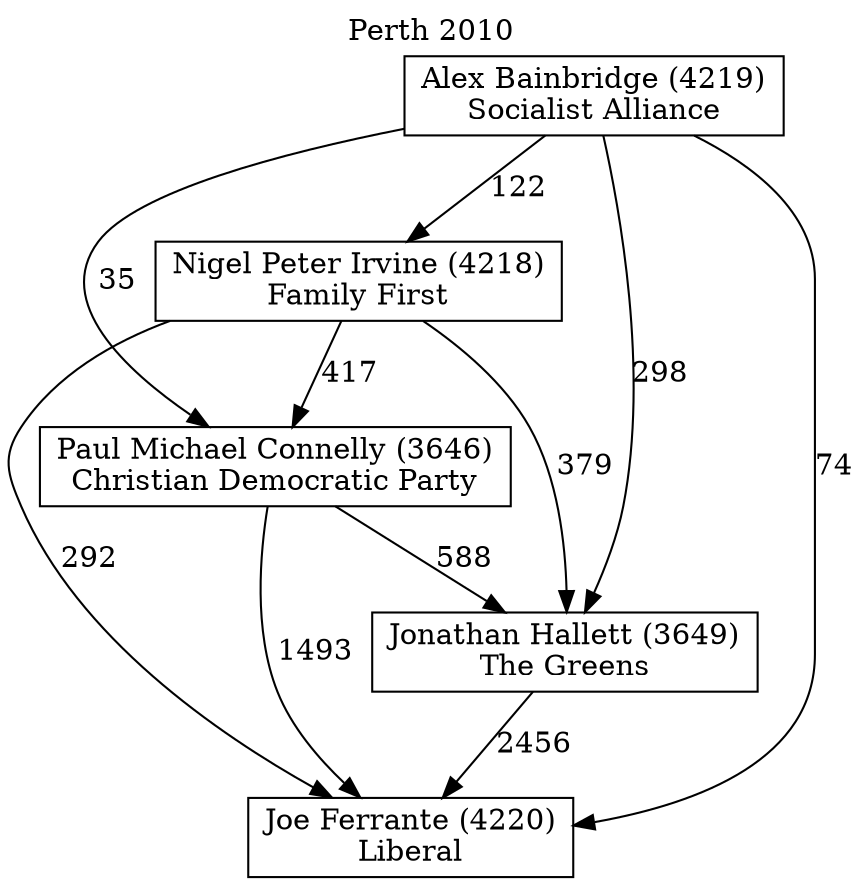 // House preference flow
digraph "Joe Ferrante (4220)_Perth_2010" {
	graph [label="Perth 2010" labelloc=t mclimit=10]
	node [shape=box]
	"Joe Ferrante (4220)" [label="Joe Ferrante (4220)
Liberal"]
	"Jonathan Hallett (3649)" [label="Jonathan Hallett (3649)
The Greens"]
	"Paul Michael Connelly (3646)" [label="Paul Michael Connelly (3646)
Christian Democratic Party"]
	"Nigel Peter Irvine (4218)" [label="Nigel Peter Irvine (4218)
Family First"]
	"Alex Bainbridge (4219)" [label="Alex Bainbridge (4219)
Socialist Alliance"]
	"Jonathan Hallett (3649)" -> "Joe Ferrante (4220)" [label=2456]
	"Paul Michael Connelly (3646)" -> "Jonathan Hallett (3649)" [label=588]
	"Nigel Peter Irvine (4218)" -> "Paul Michael Connelly (3646)" [label=417]
	"Alex Bainbridge (4219)" -> "Nigel Peter Irvine (4218)" [label=122]
	"Paul Michael Connelly (3646)" -> "Joe Ferrante (4220)" [label=1493]
	"Nigel Peter Irvine (4218)" -> "Joe Ferrante (4220)" [label=292]
	"Alex Bainbridge (4219)" -> "Joe Ferrante (4220)" [label=74]
	"Alex Bainbridge (4219)" -> "Paul Michael Connelly (3646)" [label=35]
	"Nigel Peter Irvine (4218)" -> "Jonathan Hallett (3649)" [label=379]
	"Alex Bainbridge (4219)" -> "Jonathan Hallett (3649)" [label=298]
}
